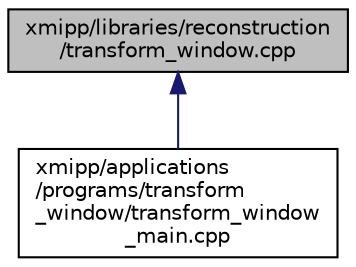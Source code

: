 digraph "xmipp/libraries/reconstruction/transform_window.cpp"
{
  edge [fontname="Helvetica",fontsize="10",labelfontname="Helvetica",labelfontsize="10"];
  node [fontname="Helvetica",fontsize="10",shape=record];
  Node90 [label="xmipp/libraries/reconstruction\l/transform_window.cpp",height=0.2,width=0.4,color="black", fillcolor="grey75", style="filled", fontcolor="black"];
  Node90 -> Node91 [dir="back",color="midnightblue",fontsize="10",style="solid",fontname="Helvetica"];
  Node91 [label="xmipp/applications\l/programs/transform\l_window/transform_window\l_main.cpp",height=0.2,width=0.4,color="black", fillcolor="white", style="filled",URL="$transform__window__main_8cpp.html"];
}
